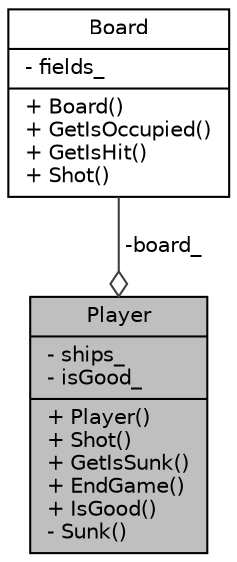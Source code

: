 digraph "Player"
{
  edge [fontname="Helvetica",fontsize="10",labelfontname="Helvetica",labelfontsize="10"];
  node [fontname="Helvetica",fontsize="10",shape=record];
  Node1 [label="{Player\n|- ships_\l- isGood_\l|+ Player()\l+ Shot()\l+ GetIsSunk()\l+ EndGame()\l+ IsGood()\l- Sunk()\l}",height=0.2,width=0.4,color="black", fillcolor="grey75", style="filled", fontcolor="black"];
  Node2 -> Node1 [color="grey25",fontsize="10",style="solid",label=" -board_" ,arrowhead="odiamond",fontname="Helvetica"];
  Node2 [label="{Board\n|- fields_\l|+ Board()\l+ GetIsOccupied()\l+ GetIsHit()\l+ Shot()\l}",height=0.2,width=0.4,color="black", fillcolor="white", style="filled",URL="$classBoard.html",tooltip="presents the player&#39;s board "];
}
